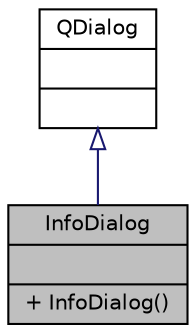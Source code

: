 digraph "InfoDialog"
{
 // LATEX_PDF_SIZE
  bgcolor="transparent";
  edge [fontname="Helvetica",fontsize="10",labelfontname="Helvetica",labelfontsize="10"];
  node [fontname="Helvetica",fontsize="10",shape=record];
  Node1 [label="{InfoDialog\n||+ InfoDialog()\l}",height=0.2,width=0.4,color="black", fillcolor="grey75", style="filled", fontcolor="black",tooltip="The InfoDialog Class displays a pup-up window with some information."];
  Node2 -> Node1 [dir="back",color="midnightblue",fontsize="10",style="solid",arrowtail="onormal",fontname="Helvetica"];
  Node2 [label="{QDialog\n||}",height=0.2,width=0.4,color="black",URL="$class_q_dialog.html",tooltip=" "];
}
